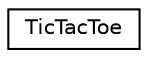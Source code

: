 digraph "Graphical Class Hierarchy"
{
  edge [fontname="Helvetica",fontsize="10",labelfontname="Helvetica",labelfontsize="10"];
  node [fontname="Helvetica",fontsize="10",shape=record];
  rankdir="LR";
  Node0 [label="TicTacToe",height=0.2,width=0.4,color="black", fillcolor="white", style="filled",URL="$class_tic_tac_toe.html"];
}
